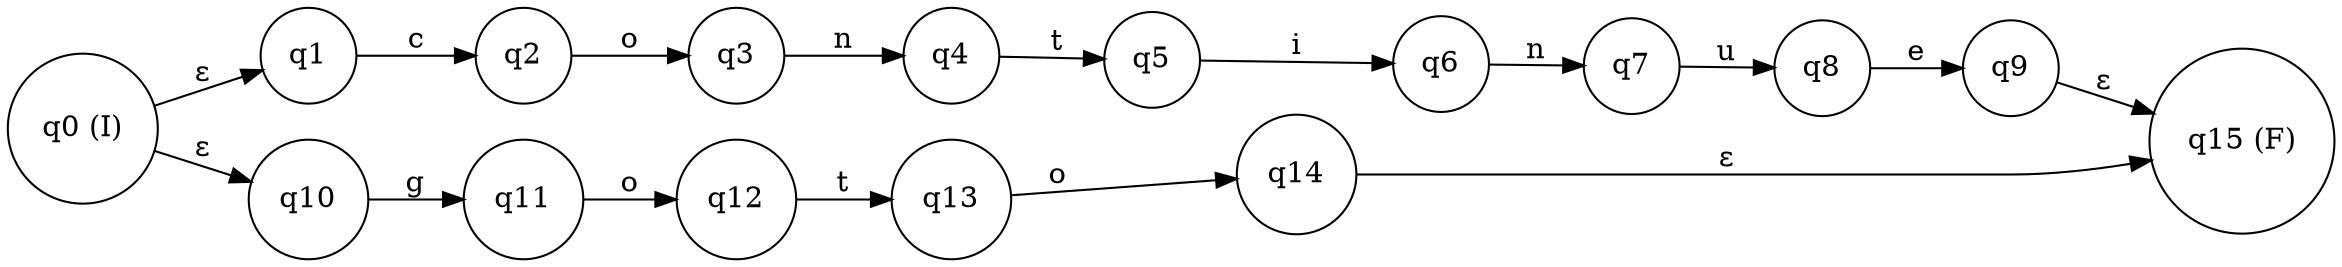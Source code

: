 digraph finite_state_machine {
rankdir=LR;
node [shape = circle];
q0 [label="q0 (I)"];
q1 [label="q1"];
q2 [label="q2"];
q3 [label="q3"];
q4 [label="q4"];
q5 [label="q5"];
q6 [label="q6"];
q7 [label="q7"];
q8 [label="q8"];
q9 [label="q9"];
q10 [label="q10"];
q11 [label="q11"];
q12 [label="q12"];
q13 [label="q13"];
q14 [label="q14"];
q15 [label="q15 (F)"];
q0 -> q1 [label="ε"];
q1 -> q2 [label="c"];
q2 -> q3 [label="o"];
q3 -> q4 [label="n"];
q4 -> q5 [label="t"];
q5 -> q6 [label="i"];
q6 -> q7 [label="n"];
q7 -> q8 [label="u"];
q8 -> q9 [label="e"];
q0 -> q10 [label="ε"];
q10 -> q11 [label="g"];
q11 -> q12 [label="o"];
q12 -> q13 [label="t"];
q13 -> q14 [label="o"];
q9 -> q15 [label="ε"];
q14 -> q15 [label="ε"];
}
